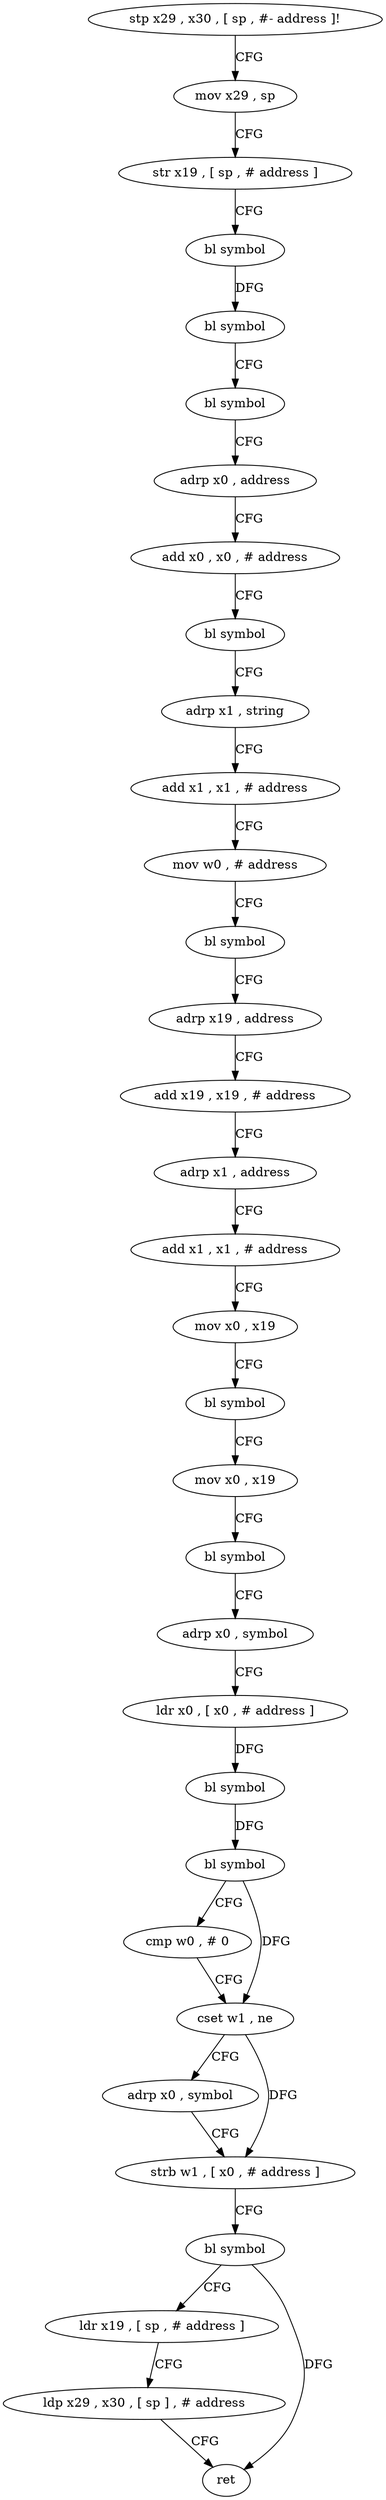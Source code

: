 digraph "func" {
"4215708" [label = "stp x29 , x30 , [ sp , #- address ]!" ]
"4215712" [label = "mov x29 , sp" ]
"4215716" [label = "str x19 , [ sp , # address ]" ]
"4215720" [label = "bl symbol" ]
"4215724" [label = "bl symbol" ]
"4215728" [label = "bl symbol" ]
"4215732" [label = "adrp x0 , address" ]
"4215736" [label = "add x0 , x0 , # address" ]
"4215740" [label = "bl symbol" ]
"4215744" [label = "adrp x1 , string" ]
"4215748" [label = "add x1 , x1 , # address" ]
"4215752" [label = "mov w0 , # address" ]
"4215756" [label = "bl symbol" ]
"4215760" [label = "adrp x19 , address" ]
"4215764" [label = "add x19 , x19 , # address" ]
"4215768" [label = "adrp x1 , address" ]
"4215772" [label = "add x1 , x1 , # address" ]
"4215776" [label = "mov x0 , x19" ]
"4215780" [label = "bl symbol" ]
"4215784" [label = "mov x0 , x19" ]
"4215788" [label = "bl symbol" ]
"4215792" [label = "adrp x0 , symbol" ]
"4215796" [label = "ldr x0 , [ x0 , # address ]" ]
"4215800" [label = "bl symbol" ]
"4215804" [label = "bl symbol" ]
"4215808" [label = "cmp w0 , # 0" ]
"4215812" [label = "cset w1 , ne" ]
"4215816" [label = "adrp x0 , symbol" ]
"4215820" [label = "strb w1 , [ x0 , # address ]" ]
"4215824" [label = "bl symbol" ]
"4215828" [label = "ldr x19 , [ sp , # address ]" ]
"4215832" [label = "ldp x29 , x30 , [ sp ] , # address" ]
"4215836" [label = "ret" ]
"4215708" -> "4215712" [ label = "CFG" ]
"4215712" -> "4215716" [ label = "CFG" ]
"4215716" -> "4215720" [ label = "CFG" ]
"4215720" -> "4215724" [ label = "DFG" ]
"4215724" -> "4215728" [ label = "CFG" ]
"4215728" -> "4215732" [ label = "CFG" ]
"4215732" -> "4215736" [ label = "CFG" ]
"4215736" -> "4215740" [ label = "CFG" ]
"4215740" -> "4215744" [ label = "CFG" ]
"4215744" -> "4215748" [ label = "CFG" ]
"4215748" -> "4215752" [ label = "CFG" ]
"4215752" -> "4215756" [ label = "CFG" ]
"4215756" -> "4215760" [ label = "CFG" ]
"4215760" -> "4215764" [ label = "CFG" ]
"4215764" -> "4215768" [ label = "CFG" ]
"4215768" -> "4215772" [ label = "CFG" ]
"4215772" -> "4215776" [ label = "CFG" ]
"4215776" -> "4215780" [ label = "CFG" ]
"4215780" -> "4215784" [ label = "CFG" ]
"4215784" -> "4215788" [ label = "CFG" ]
"4215788" -> "4215792" [ label = "CFG" ]
"4215792" -> "4215796" [ label = "CFG" ]
"4215796" -> "4215800" [ label = "DFG" ]
"4215800" -> "4215804" [ label = "DFG" ]
"4215804" -> "4215808" [ label = "CFG" ]
"4215804" -> "4215812" [ label = "DFG" ]
"4215808" -> "4215812" [ label = "CFG" ]
"4215812" -> "4215816" [ label = "CFG" ]
"4215812" -> "4215820" [ label = "DFG" ]
"4215816" -> "4215820" [ label = "CFG" ]
"4215820" -> "4215824" [ label = "CFG" ]
"4215824" -> "4215828" [ label = "CFG" ]
"4215824" -> "4215836" [ label = "DFG" ]
"4215828" -> "4215832" [ label = "CFG" ]
"4215832" -> "4215836" [ label = "CFG" ]
}
